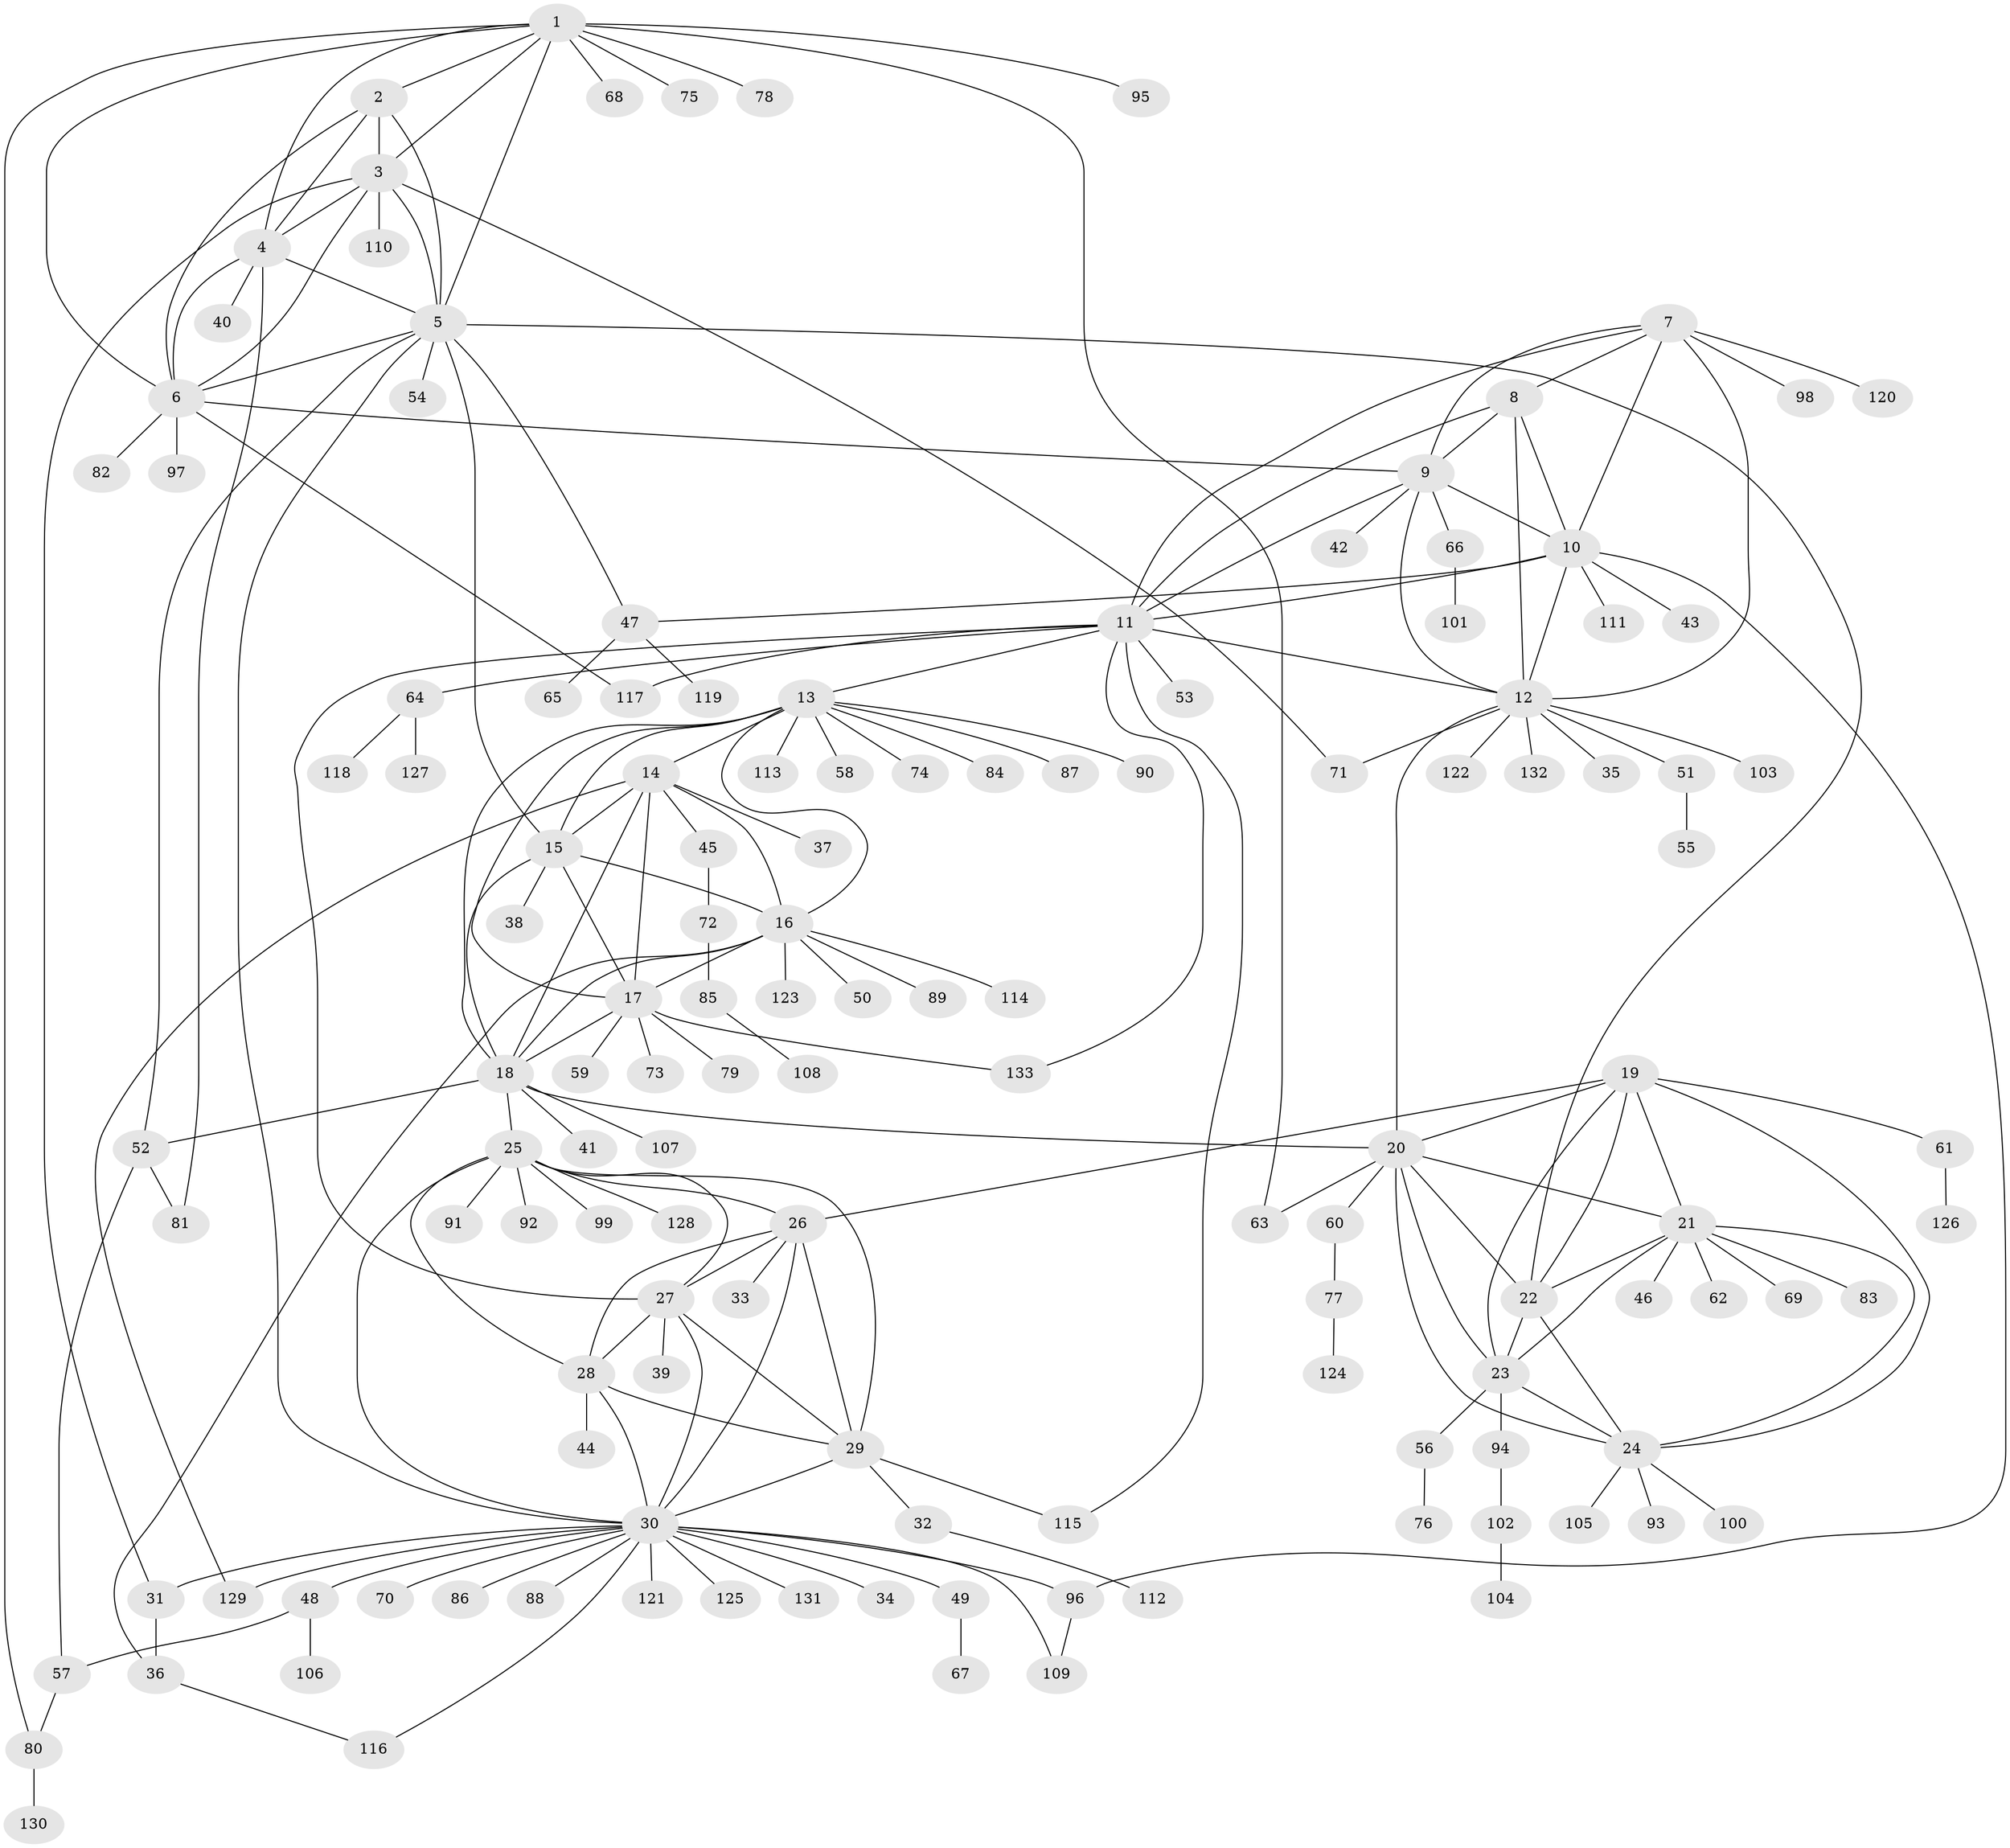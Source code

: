 // Generated by graph-tools (version 1.1) at 2025/37/03/09/25 02:37:42]
// undirected, 133 vertices, 204 edges
graph export_dot {
graph [start="1"]
  node [color=gray90,style=filled];
  1;
  2;
  3;
  4;
  5;
  6;
  7;
  8;
  9;
  10;
  11;
  12;
  13;
  14;
  15;
  16;
  17;
  18;
  19;
  20;
  21;
  22;
  23;
  24;
  25;
  26;
  27;
  28;
  29;
  30;
  31;
  32;
  33;
  34;
  35;
  36;
  37;
  38;
  39;
  40;
  41;
  42;
  43;
  44;
  45;
  46;
  47;
  48;
  49;
  50;
  51;
  52;
  53;
  54;
  55;
  56;
  57;
  58;
  59;
  60;
  61;
  62;
  63;
  64;
  65;
  66;
  67;
  68;
  69;
  70;
  71;
  72;
  73;
  74;
  75;
  76;
  77;
  78;
  79;
  80;
  81;
  82;
  83;
  84;
  85;
  86;
  87;
  88;
  89;
  90;
  91;
  92;
  93;
  94;
  95;
  96;
  97;
  98;
  99;
  100;
  101;
  102;
  103;
  104;
  105;
  106;
  107;
  108;
  109;
  110;
  111;
  112;
  113;
  114;
  115;
  116;
  117;
  118;
  119;
  120;
  121;
  122;
  123;
  124;
  125;
  126;
  127;
  128;
  129;
  130;
  131;
  132;
  133;
  1 -- 2;
  1 -- 3;
  1 -- 4;
  1 -- 5;
  1 -- 6;
  1 -- 63;
  1 -- 68;
  1 -- 75;
  1 -- 78;
  1 -- 80;
  1 -- 95;
  2 -- 3;
  2 -- 4;
  2 -- 5;
  2 -- 6;
  3 -- 4;
  3 -- 5;
  3 -- 6;
  3 -- 31;
  3 -- 71;
  3 -- 110;
  4 -- 5;
  4 -- 6;
  4 -- 40;
  4 -- 81;
  5 -- 6;
  5 -- 15;
  5 -- 22;
  5 -- 30;
  5 -- 47;
  5 -- 52;
  5 -- 54;
  6 -- 9;
  6 -- 82;
  6 -- 97;
  6 -- 117;
  7 -- 8;
  7 -- 9;
  7 -- 10;
  7 -- 11;
  7 -- 12;
  7 -- 98;
  7 -- 120;
  8 -- 9;
  8 -- 10;
  8 -- 11;
  8 -- 12;
  9 -- 10;
  9 -- 11;
  9 -- 12;
  9 -- 42;
  9 -- 66;
  10 -- 11;
  10 -- 12;
  10 -- 43;
  10 -- 47;
  10 -- 96;
  10 -- 111;
  11 -- 12;
  11 -- 13;
  11 -- 27;
  11 -- 53;
  11 -- 64;
  11 -- 115;
  11 -- 117;
  11 -- 133;
  12 -- 20;
  12 -- 35;
  12 -- 51;
  12 -- 71;
  12 -- 103;
  12 -- 122;
  12 -- 132;
  13 -- 14;
  13 -- 15;
  13 -- 16;
  13 -- 17;
  13 -- 18;
  13 -- 58;
  13 -- 74;
  13 -- 84;
  13 -- 87;
  13 -- 90;
  13 -- 113;
  14 -- 15;
  14 -- 16;
  14 -- 17;
  14 -- 18;
  14 -- 37;
  14 -- 45;
  14 -- 129;
  15 -- 16;
  15 -- 17;
  15 -- 18;
  15 -- 38;
  16 -- 17;
  16 -- 18;
  16 -- 36;
  16 -- 50;
  16 -- 89;
  16 -- 114;
  16 -- 123;
  17 -- 18;
  17 -- 59;
  17 -- 73;
  17 -- 79;
  17 -- 133;
  18 -- 20;
  18 -- 25;
  18 -- 41;
  18 -- 52;
  18 -- 107;
  19 -- 20;
  19 -- 21;
  19 -- 22;
  19 -- 23;
  19 -- 24;
  19 -- 26;
  19 -- 61;
  20 -- 21;
  20 -- 22;
  20 -- 23;
  20 -- 24;
  20 -- 60;
  20 -- 63;
  21 -- 22;
  21 -- 23;
  21 -- 24;
  21 -- 46;
  21 -- 62;
  21 -- 69;
  21 -- 83;
  22 -- 23;
  22 -- 24;
  23 -- 24;
  23 -- 56;
  23 -- 94;
  24 -- 93;
  24 -- 100;
  24 -- 105;
  25 -- 26;
  25 -- 27;
  25 -- 28;
  25 -- 29;
  25 -- 30;
  25 -- 91;
  25 -- 92;
  25 -- 99;
  25 -- 128;
  26 -- 27;
  26 -- 28;
  26 -- 29;
  26 -- 30;
  26 -- 33;
  27 -- 28;
  27 -- 29;
  27 -- 30;
  27 -- 39;
  28 -- 29;
  28 -- 30;
  28 -- 44;
  29 -- 30;
  29 -- 32;
  29 -- 115;
  30 -- 31;
  30 -- 34;
  30 -- 48;
  30 -- 49;
  30 -- 70;
  30 -- 86;
  30 -- 88;
  30 -- 96;
  30 -- 109;
  30 -- 116;
  30 -- 121;
  30 -- 125;
  30 -- 129;
  30 -- 131;
  31 -- 36;
  32 -- 112;
  36 -- 116;
  45 -- 72;
  47 -- 65;
  47 -- 119;
  48 -- 57;
  48 -- 106;
  49 -- 67;
  51 -- 55;
  52 -- 57;
  52 -- 81;
  56 -- 76;
  57 -- 80;
  60 -- 77;
  61 -- 126;
  64 -- 118;
  64 -- 127;
  66 -- 101;
  72 -- 85;
  77 -- 124;
  80 -- 130;
  85 -- 108;
  94 -- 102;
  96 -- 109;
  102 -- 104;
}
